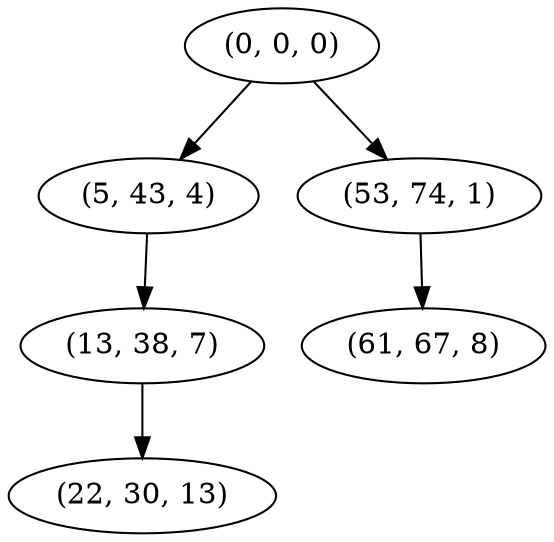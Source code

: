 digraph tree {
    "(0, 0, 0)";
    "(5, 43, 4)";
    "(13, 38, 7)";
    "(22, 30, 13)";
    "(53, 74, 1)";
    "(61, 67, 8)";
    "(0, 0, 0)" -> "(5, 43, 4)";
    "(0, 0, 0)" -> "(53, 74, 1)";
    "(5, 43, 4)" -> "(13, 38, 7)";
    "(13, 38, 7)" -> "(22, 30, 13)";
    "(53, 74, 1)" -> "(61, 67, 8)";
}
